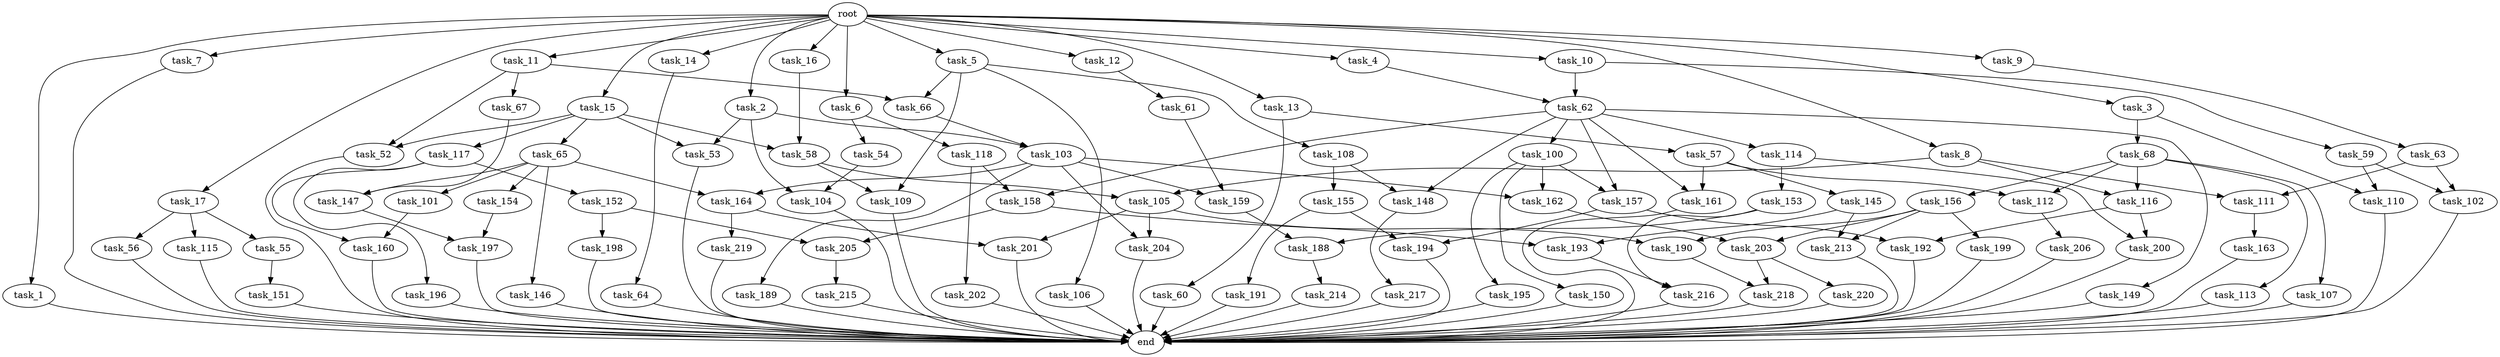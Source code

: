 digraph G {
  root [size="0.000000"];
  task_1 [size="102.400000"];
  task_2 [size="102.400000"];
  task_3 [size="102.400000"];
  task_4 [size="102.400000"];
  task_5 [size="102.400000"];
  task_6 [size="102.400000"];
  task_7 [size="102.400000"];
  task_8 [size="102.400000"];
  task_9 [size="102.400000"];
  task_10 [size="102.400000"];
  task_11 [size="102.400000"];
  task_12 [size="102.400000"];
  task_13 [size="102.400000"];
  task_14 [size="102.400000"];
  task_15 [size="102.400000"];
  task_16 [size="102.400000"];
  task_17 [size="102.400000"];
  task_52 [size="111669149696.000000"];
  task_53 [size="100502234726.400009"];
  task_54 [size="85899345920.000000"];
  task_55 [size="54975581388.800003"];
  task_56 [size="54975581388.800003"];
  task_57 [size="7730941132.800000"];
  task_58 [size="100502234726.400009"];
  task_59 [size="54975581388.800003"];
  task_60 [size="7730941132.800000"];
  task_61 [size="69578470195.199997"];
  task_62 [size="58411555225.600006"];
  task_63 [size="42090679500.800003"];
  task_64 [size="69578470195.199997"];
  task_65 [size="69578470195.199997"];
  task_66 [size="49821620633.600006"];
  task_67 [size="42090679500.800003"];
  task_68 [size="54975581388.800003"];
  task_100 [size="42090679500.800003"];
  task_101 [size="54975581388.800003"];
  task_102 [size="76450417868.800003"];
  task_103 [size="61847529062.400002"];
  task_104 [size="116823110451.200012"];
  task_105 [size="11166914969.600000"];
  task_106 [size="7730941132.800000"];
  task_107 [size="42090679500.800003"];
  task_108 [size="7730941132.800000"];
  task_109 [size="11166914969.600000"];
  task_110 [size="109951162777.600006"];
  task_111 [size="29205777612.800003"];
  task_112 [size="45526653337.600006"];
  task_113 [size="42090679500.800003"];
  task_114 [size="42090679500.800003"];
  task_115 [size="54975581388.800003"];
  task_116 [size="49821620633.600006"];
  task_117 [size="69578470195.199997"];
  task_118 [size="85899345920.000000"];
  task_145 [size="3435973836.800000"];
  task_146 [size="54975581388.800003"];
  task_147 [size="62706522521.600006"];
  task_148 [size="127990025420.800003"];
  task_149 [size="42090679500.800003"];
  task_150 [size="21474836480.000000"];
  task_151 [size="42090679500.800003"];
  task_152 [size="30923764531.200001"];
  task_153 [size="21474836480.000000"];
  task_154 [size="54975581388.800003"];
  task_155 [size="85899345920.000000"];
  task_156 [size="42090679500.800003"];
  task_157 [size="63565515980.800003"];
  task_158 [size="73014444032.000000"];
  task_159 [size="68719476736.000000"];
  task_160 [size="116823110451.200012"];
  task_161 [size="45526653337.600006"];
  task_162 [size="76450417868.800003"];
  task_163 [size="42090679500.800003"];
  task_164 [size="109951162777.600006"];
  task_188 [size="6871947673.600000"];
  task_189 [size="54975581388.800003"];
  task_190 [size="38654705664.000000"];
  task_191 [size="85899345920.000000"];
  task_192 [size="91053306675.200012"];
  task_193 [size="45526653337.600006"];
  task_194 [size="155477816115.200012"];
  task_195 [size="21474836480.000000"];
  task_196 [size="30923764531.200001"];
  task_197 [size="29205777612.800003"];
  task_198 [size="21474836480.000000"];
  task_199 [size="30923764531.200001"];
  task_200 [size="42949672960.000000"];
  task_201 [size="21474836480.000000"];
  task_202 [size="30923764531.200001"];
  task_203 [size="61847529062.400002"];
  task_204 [size="62706522521.600006"];
  task_205 [size="63565515980.800003"];
  task_206 [size="54975581388.800003"];
  task_213 [size="34359738368.000000"];
  task_214 [size="85899345920.000000"];
  task_215 [size="69578470195.199997"];
  task_216 [size="11166914969.600000"];
  task_217 [size="7730941132.800000"];
  task_218 [size="91053306675.200012"];
  task_219 [size="13743895347.200001"];
  task_220 [size="69578470195.199997"];
  end [size="0.000000"];

  root -> task_1 [size="1.000000"];
  root -> task_2 [size="1.000000"];
  root -> task_3 [size="1.000000"];
  root -> task_4 [size="1.000000"];
  root -> task_5 [size="1.000000"];
  root -> task_6 [size="1.000000"];
  root -> task_7 [size="1.000000"];
  root -> task_8 [size="1.000000"];
  root -> task_9 [size="1.000000"];
  root -> task_10 [size="1.000000"];
  root -> task_11 [size="1.000000"];
  root -> task_12 [size="1.000000"];
  root -> task_13 [size="1.000000"];
  root -> task_14 [size="1.000000"];
  root -> task_15 [size="1.000000"];
  root -> task_16 [size="1.000000"];
  root -> task_17 [size="1.000000"];
  task_1 -> end [size="1.000000"];
  task_2 -> task_53 [size="301989888.000000"];
  task_2 -> task_103 [size="301989888.000000"];
  task_2 -> task_104 [size="301989888.000000"];
  task_3 -> task_68 [size="536870912.000000"];
  task_3 -> task_110 [size="536870912.000000"];
  task_4 -> task_62 [size="33554432.000000"];
  task_5 -> task_66 [size="75497472.000000"];
  task_5 -> task_106 [size="75497472.000000"];
  task_5 -> task_108 [size="75497472.000000"];
  task_5 -> task_109 [size="75497472.000000"];
  task_6 -> task_54 [size="838860800.000000"];
  task_6 -> task_118 [size="838860800.000000"];
  task_7 -> end [size="1.000000"];
  task_8 -> task_105 [size="75497472.000000"];
  task_8 -> task_111 [size="75497472.000000"];
  task_8 -> task_116 [size="75497472.000000"];
  task_9 -> task_63 [size="411041792.000000"];
  task_10 -> task_59 [size="536870912.000000"];
  task_10 -> task_62 [size="536870912.000000"];
  task_11 -> task_52 [size="411041792.000000"];
  task_11 -> task_66 [size="411041792.000000"];
  task_11 -> task_67 [size="411041792.000000"];
  task_12 -> task_61 [size="679477248.000000"];
  task_13 -> task_57 [size="75497472.000000"];
  task_13 -> task_60 [size="75497472.000000"];
  task_14 -> task_64 [size="679477248.000000"];
  task_15 -> task_52 [size="679477248.000000"];
  task_15 -> task_53 [size="679477248.000000"];
  task_15 -> task_58 [size="679477248.000000"];
  task_15 -> task_65 [size="679477248.000000"];
  task_15 -> task_117 [size="679477248.000000"];
  task_16 -> task_58 [size="301989888.000000"];
  task_17 -> task_55 [size="536870912.000000"];
  task_17 -> task_56 [size="536870912.000000"];
  task_17 -> task_115 [size="536870912.000000"];
  task_52 -> end [size="1.000000"];
  task_53 -> end [size="1.000000"];
  task_54 -> task_104 [size="838860800.000000"];
  task_55 -> task_151 [size="411041792.000000"];
  task_56 -> end [size="1.000000"];
  task_57 -> task_112 [size="33554432.000000"];
  task_57 -> task_145 [size="33554432.000000"];
  task_57 -> task_161 [size="33554432.000000"];
  task_58 -> task_105 [size="33554432.000000"];
  task_58 -> task_109 [size="33554432.000000"];
  task_59 -> task_102 [size="536870912.000000"];
  task_59 -> task_110 [size="536870912.000000"];
  task_60 -> end [size="1.000000"];
  task_61 -> task_159 [size="134217728.000000"];
  task_62 -> task_100 [size="411041792.000000"];
  task_62 -> task_114 [size="411041792.000000"];
  task_62 -> task_148 [size="411041792.000000"];
  task_62 -> task_149 [size="411041792.000000"];
  task_62 -> task_157 [size="411041792.000000"];
  task_62 -> task_158 [size="411041792.000000"];
  task_62 -> task_161 [size="411041792.000000"];
  task_63 -> task_102 [size="209715200.000000"];
  task_63 -> task_111 [size="209715200.000000"];
  task_64 -> end [size="1.000000"];
  task_65 -> task_101 [size="536870912.000000"];
  task_65 -> task_146 [size="536870912.000000"];
  task_65 -> task_147 [size="536870912.000000"];
  task_65 -> task_154 [size="536870912.000000"];
  task_65 -> task_164 [size="536870912.000000"];
  task_66 -> task_103 [size="301989888.000000"];
  task_67 -> task_147 [size="75497472.000000"];
  task_68 -> task_107 [size="411041792.000000"];
  task_68 -> task_112 [size="411041792.000000"];
  task_68 -> task_113 [size="411041792.000000"];
  task_68 -> task_116 [size="411041792.000000"];
  task_68 -> task_156 [size="411041792.000000"];
  task_100 -> task_150 [size="209715200.000000"];
  task_100 -> task_157 [size="209715200.000000"];
  task_100 -> task_162 [size="209715200.000000"];
  task_100 -> task_195 [size="209715200.000000"];
  task_101 -> task_160 [size="838860800.000000"];
  task_102 -> end [size="1.000000"];
  task_103 -> task_159 [size="536870912.000000"];
  task_103 -> task_162 [size="536870912.000000"];
  task_103 -> task_164 [size="536870912.000000"];
  task_103 -> task_189 [size="536870912.000000"];
  task_103 -> task_204 [size="536870912.000000"];
  task_104 -> end [size="1.000000"];
  task_105 -> task_190 [size="75497472.000000"];
  task_105 -> task_201 [size="75497472.000000"];
  task_105 -> task_204 [size="75497472.000000"];
  task_106 -> end [size="1.000000"];
  task_107 -> end [size="1.000000"];
  task_108 -> task_148 [size="838860800.000000"];
  task_108 -> task_155 [size="838860800.000000"];
  task_109 -> end [size="1.000000"];
  task_110 -> end [size="1.000000"];
  task_111 -> task_163 [size="411041792.000000"];
  task_112 -> task_206 [size="536870912.000000"];
  task_113 -> end [size="1.000000"];
  task_114 -> task_153 [size="209715200.000000"];
  task_114 -> task_200 [size="209715200.000000"];
  task_115 -> end [size="1.000000"];
  task_116 -> task_192 [size="209715200.000000"];
  task_116 -> task_200 [size="209715200.000000"];
  task_117 -> task_152 [size="301989888.000000"];
  task_117 -> task_160 [size="301989888.000000"];
  task_117 -> task_196 [size="301989888.000000"];
  task_118 -> task_158 [size="301989888.000000"];
  task_118 -> task_202 [size="301989888.000000"];
  task_145 -> task_193 [size="33554432.000000"];
  task_145 -> task_213 [size="33554432.000000"];
  task_146 -> end [size="1.000000"];
  task_147 -> task_197 [size="209715200.000000"];
  task_148 -> task_217 [size="75497472.000000"];
  task_149 -> end [size="1.000000"];
  task_150 -> end [size="1.000000"];
  task_151 -> end [size="1.000000"];
  task_152 -> task_198 [size="209715200.000000"];
  task_152 -> task_205 [size="209715200.000000"];
  task_153 -> task_188 [size="33554432.000000"];
  task_153 -> task_216 [size="33554432.000000"];
  task_154 -> task_197 [size="75497472.000000"];
  task_155 -> task_191 [size="838860800.000000"];
  task_155 -> task_194 [size="838860800.000000"];
  task_156 -> task_190 [size="301989888.000000"];
  task_156 -> task_199 [size="301989888.000000"];
  task_156 -> task_203 [size="301989888.000000"];
  task_156 -> task_213 [size="301989888.000000"];
  task_157 -> task_192 [size="679477248.000000"];
  task_157 -> task_194 [size="679477248.000000"];
  task_158 -> task_193 [size="411041792.000000"];
  task_158 -> task_205 [size="411041792.000000"];
  task_159 -> task_188 [size="33554432.000000"];
  task_160 -> end [size="1.000000"];
  task_161 -> end [size="1.000000"];
  task_162 -> task_203 [size="301989888.000000"];
  task_163 -> end [size="1.000000"];
  task_164 -> task_201 [size="134217728.000000"];
  task_164 -> task_219 [size="134217728.000000"];
  task_188 -> task_214 [size="838860800.000000"];
  task_189 -> end [size="1.000000"];
  task_190 -> task_218 [size="209715200.000000"];
  task_191 -> end [size="1.000000"];
  task_192 -> end [size="1.000000"];
  task_193 -> task_216 [size="75497472.000000"];
  task_194 -> end [size="1.000000"];
  task_195 -> end [size="1.000000"];
  task_196 -> end [size="1.000000"];
  task_197 -> end [size="1.000000"];
  task_198 -> end [size="1.000000"];
  task_199 -> end [size="1.000000"];
  task_200 -> end [size="1.000000"];
  task_201 -> end [size="1.000000"];
  task_202 -> end [size="1.000000"];
  task_203 -> task_218 [size="679477248.000000"];
  task_203 -> task_220 [size="679477248.000000"];
  task_204 -> end [size="1.000000"];
  task_205 -> task_215 [size="679477248.000000"];
  task_206 -> end [size="1.000000"];
  task_213 -> end [size="1.000000"];
  task_214 -> end [size="1.000000"];
  task_215 -> end [size="1.000000"];
  task_216 -> end [size="1.000000"];
  task_217 -> end [size="1.000000"];
  task_218 -> end [size="1.000000"];
  task_219 -> end [size="1.000000"];
  task_220 -> end [size="1.000000"];
}
